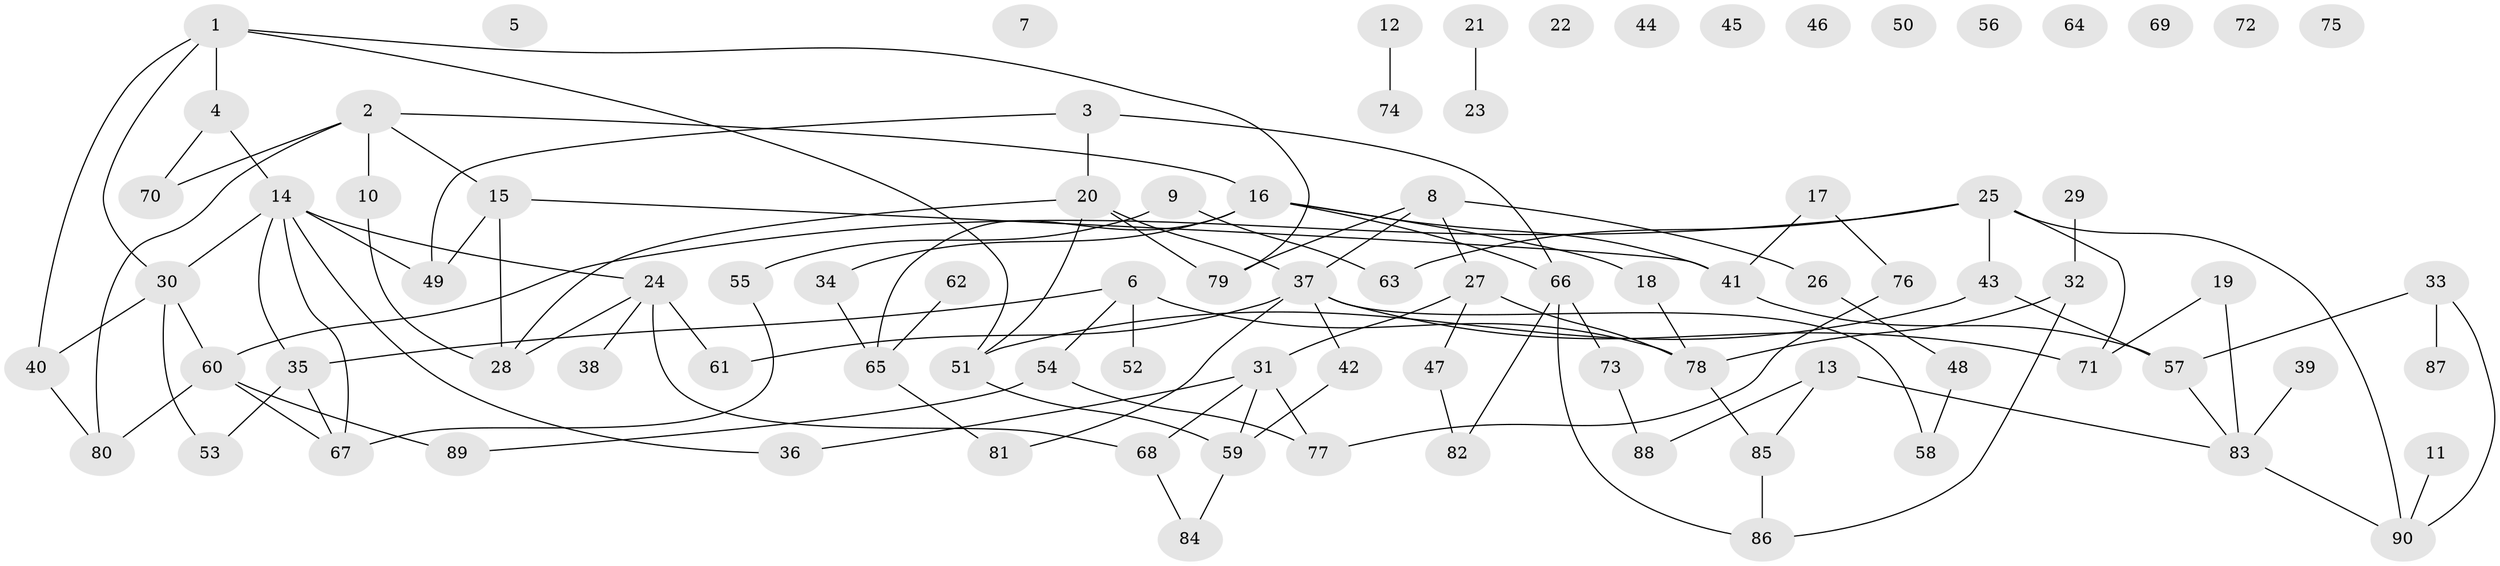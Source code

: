 // Generated by graph-tools (version 1.1) at 2025/49/03/09/25 03:49:03]
// undirected, 90 vertices, 117 edges
graph export_dot {
graph [start="1"]
  node [color=gray90,style=filled];
  1;
  2;
  3;
  4;
  5;
  6;
  7;
  8;
  9;
  10;
  11;
  12;
  13;
  14;
  15;
  16;
  17;
  18;
  19;
  20;
  21;
  22;
  23;
  24;
  25;
  26;
  27;
  28;
  29;
  30;
  31;
  32;
  33;
  34;
  35;
  36;
  37;
  38;
  39;
  40;
  41;
  42;
  43;
  44;
  45;
  46;
  47;
  48;
  49;
  50;
  51;
  52;
  53;
  54;
  55;
  56;
  57;
  58;
  59;
  60;
  61;
  62;
  63;
  64;
  65;
  66;
  67;
  68;
  69;
  70;
  71;
  72;
  73;
  74;
  75;
  76;
  77;
  78;
  79;
  80;
  81;
  82;
  83;
  84;
  85;
  86;
  87;
  88;
  89;
  90;
  1 -- 4;
  1 -- 30;
  1 -- 40;
  1 -- 51;
  1 -- 79;
  2 -- 10;
  2 -- 15;
  2 -- 16;
  2 -- 70;
  2 -- 80;
  3 -- 20;
  3 -- 49;
  3 -- 66;
  4 -- 14;
  4 -- 70;
  6 -- 35;
  6 -- 52;
  6 -- 54;
  6 -- 78;
  8 -- 26;
  8 -- 27;
  8 -- 37;
  8 -- 79;
  9 -- 55;
  9 -- 63;
  10 -- 28;
  11 -- 90;
  12 -- 74;
  13 -- 83;
  13 -- 85;
  13 -- 88;
  14 -- 24;
  14 -- 30;
  14 -- 35;
  14 -- 36;
  14 -- 49;
  14 -- 67;
  15 -- 28;
  15 -- 41;
  15 -- 49;
  16 -- 18;
  16 -- 34;
  16 -- 41;
  16 -- 65;
  16 -- 66;
  17 -- 41;
  17 -- 76;
  18 -- 78;
  19 -- 71;
  19 -- 83;
  20 -- 28;
  20 -- 37;
  20 -- 51;
  20 -- 79;
  21 -- 23;
  24 -- 28;
  24 -- 38;
  24 -- 61;
  24 -- 68;
  25 -- 43;
  25 -- 60;
  25 -- 63;
  25 -- 71;
  25 -- 90;
  26 -- 48;
  27 -- 31;
  27 -- 47;
  27 -- 78;
  29 -- 32;
  30 -- 40;
  30 -- 53;
  30 -- 60;
  31 -- 36;
  31 -- 59;
  31 -- 68;
  31 -- 77;
  32 -- 78;
  32 -- 86;
  33 -- 57;
  33 -- 87;
  33 -- 90;
  34 -- 65;
  35 -- 53;
  35 -- 67;
  37 -- 42;
  37 -- 58;
  37 -- 61;
  37 -- 71;
  37 -- 81;
  39 -- 83;
  40 -- 80;
  41 -- 57;
  42 -- 59;
  43 -- 51;
  43 -- 57;
  47 -- 82;
  48 -- 58;
  51 -- 59;
  54 -- 77;
  54 -- 89;
  55 -- 67;
  57 -- 83;
  59 -- 84;
  60 -- 67;
  60 -- 80;
  60 -- 89;
  62 -- 65;
  65 -- 81;
  66 -- 73;
  66 -- 82;
  66 -- 86;
  68 -- 84;
  73 -- 88;
  76 -- 77;
  78 -- 85;
  83 -- 90;
  85 -- 86;
}

